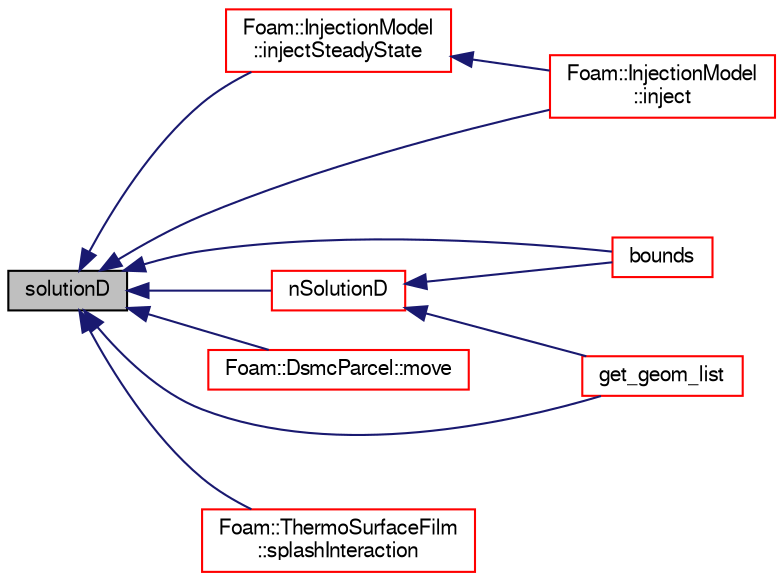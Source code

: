 digraph "solutionD"
{
  bgcolor="transparent";
  edge [fontname="FreeSans",fontsize="10",labelfontname="FreeSans",labelfontsize="10"];
  node [fontname="FreeSans",fontsize="10",shape=record];
  rankdir="LR";
  Node9825 [label="solutionD",height=0.2,width=0.4,color="black", fillcolor="grey75", style="filled", fontcolor="black"];
  Node9825 -> Node9826 [dir="back",color="midnightblue",fontsize="10",style="solid",fontname="FreeSans"];
  Node9826 [label="bounds",height=0.2,width=0.4,color="red",URL="$a27410.html#af0b8fd78dbff2bbd5d76f5c2e8569fbe",tooltip="Return mesh bounding box. "];
  Node9825 -> Node9926 [dir="back",color="midnightblue",fontsize="10",style="solid",fontname="FreeSans"];
  Node9926 [label="get_geom_list",height=0.2,width=0.4,color="red",URL="$a14489.html#a0bed30ccd3cd22e31f2d5064fb405dec"];
  Node9825 -> Node9834 [dir="back",color="midnightblue",fontsize="10",style="solid",fontname="FreeSans"];
  Node9834 [label="Foam::InjectionModel\l::inject",height=0.2,width=0.4,color="red",URL="$a24074.html#ad56021712258ad92961ed1dcb0941870",tooltip="Main injection loop. "];
  Node9825 -> Node9836 [dir="back",color="midnightblue",fontsize="10",style="solid",fontname="FreeSans"];
  Node9836 [label="Foam::InjectionModel\l::injectSteadyState",height=0.2,width=0.4,color="red",URL="$a24074.html#a9c90fd504e4159250942be6d20db9095",tooltip="Main injection loop - steady-state. "];
  Node9836 -> Node9834 [dir="back",color="midnightblue",fontsize="10",style="solid",fontname="FreeSans"];
  Node9825 -> Node9829 [dir="back",color="midnightblue",fontsize="10",style="solid",fontname="FreeSans"];
  Node9829 [label="Foam::DsmcParcel::move",height=0.2,width=0.4,color="red",URL="$a23690.html#a11bc6dce932dcca261959dab510eca54",tooltip="Move the parcel. "];
  Node9825 -> Node9928 [dir="back",color="midnightblue",fontsize="10",style="solid",fontname="FreeSans"];
  Node9928 [label="nSolutionD",height=0.2,width=0.4,color="red",URL="$a27410.html#a6ffa9b9f19aa26f2870ebdd6c80d729a",tooltip="Return the number of valid solved-for dimensions in the mesh. "];
  Node9928 -> Node9826 [dir="back",color="midnightblue",fontsize="10",style="solid",fontname="FreeSans"];
  Node9928 -> Node9926 [dir="back",color="midnightblue",fontsize="10",style="solid",fontname="FreeSans"];
  Node9825 -> Node9929 [dir="back",color="midnightblue",fontsize="10",style="solid",fontname="FreeSans"];
  Node9929 [label="Foam::ThermoSurfaceFilm\l::splashInteraction",height=0.2,width=0.4,color="red",URL="$a24374.html#a65079c6267ec7d21f7965e02a262d2d6",tooltip="Bai parcel splash interaction model. "];
}
